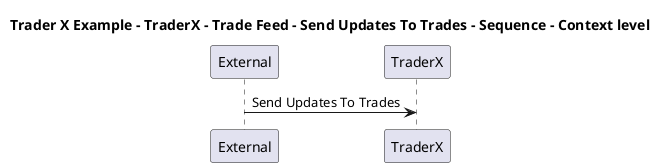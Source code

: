 @startuml

title Trader X Example - TraderX - Trade Feed - Send Updates To Trades - Sequence - Context level

participant "External" as C4InterFlow.SoftwareSystems.ExternalSystem
participant "TraderX" as TraderXExample.SoftwareSystems.TraderX

C4InterFlow.SoftwareSystems.ExternalSystem -> TraderXExample.SoftwareSystems.TraderX : Send Updates To Trades


@enduml
